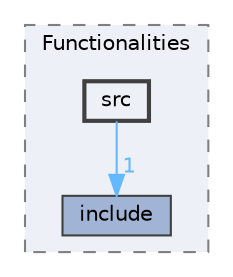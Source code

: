 digraph "components/Functionalities/src"
{
 // LATEX_PDF_SIZE
  bgcolor="transparent";
  edge [fontname=Helvetica,fontsize=10,labelfontname=Helvetica,labelfontsize=10];
  node [fontname=Helvetica,fontsize=10,shape=box,height=0.2,width=0.4];
  compound=true
  subgraph clusterdir_1af45be9582a5f6b2b703a2e312f7e51 {
    graph [ bgcolor="#edf0f7", pencolor="grey50", label="Functionalities", fontname=Helvetica,fontsize=10 style="filled,dashed", URL="dir_1af45be9582a5f6b2b703a2e312f7e51.html",tooltip=""]
  dir_279fbef21dd8e3252b9c614542f37466 [label="include", fillcolor="#a2b4d6", color="grey25", style="filled", URL="dir_279fbef21dd8e3252b9c614542f37466.html",tooltip=""];
  dir_bffc65d55ae1aa12ff3e60394249f0a2 [label="src", fillcolor="#edf0f7", color="grey25", style="filled,bold", URL="dir_bffc65d55ae1aa12ff3e60394249f0a2.html",tooltip=""];
  }
  dir_bffc65d55ae1aa12ff3e60394249f0a2->dir_279fbef21dd8e3252b9c614542f37466 [headlabel="1", labeldistance=1.5 headhref="dir_000021_000010.html" href="dir_000021_000010.html" color="steelblue1" fontcolor="steelblue1"];
}
